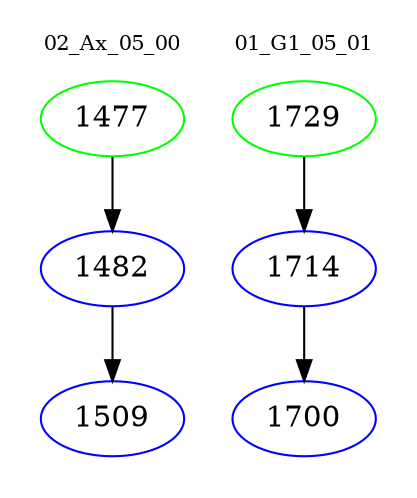 digraph{
subgraph cluster_0 {
color = white
label = "02_Ax_05_00";
fontsize=10;
T0_1477 [label="1477", color="green"]
T0_1477 -> T0_1482 [color="black"]
T0_1482 [label="1482", color="blue"]
T0_1482 -> T0_1509 [color="black"]
T0_1509 [label="1509", color="blue"]
}
subgraph cluster_1 {
color = white
label = "01_G1_05_01";
fontsize=10;
T1_1729 [label="1729", color="green"]
T1_1729 -> T1_1714 [color="black"]
T1_1714 [label="1714", color="blue"]
T1_1714 -> T1_1700 [color="black"]
T1_1700 [label="1700", color="blue"]
}
}
